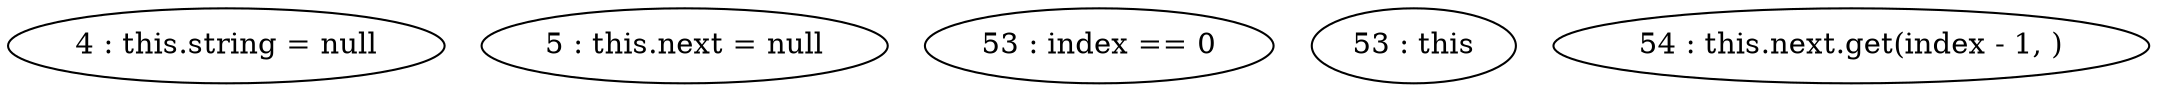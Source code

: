 digraph G {
"4 : this.string = null"
"5 : this.next = null"
"53 : index == 0"
"53 : this"
"54 : this.next.get(index - 1, )"
}